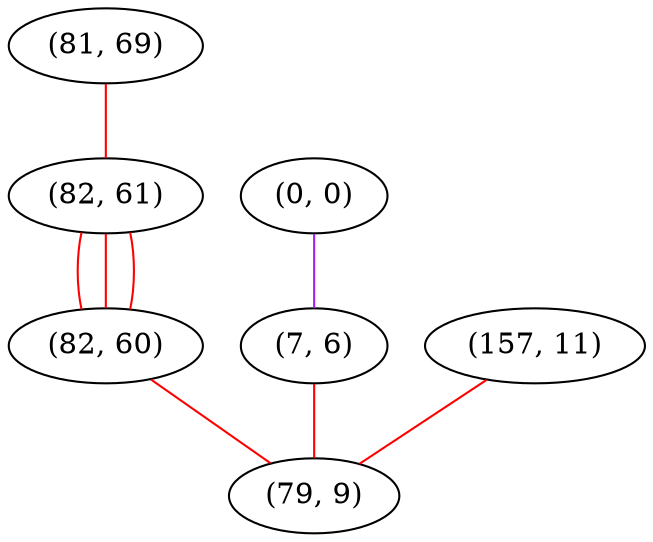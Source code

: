 graph "" {
"(81, 69)";
"(0, 0)";
"(7, 6)";
"(157, 11)";
"(82, 61)";
"(82, 60)";
"(79, 9)";
"(81, 69)" -- "(82, 61)"  [color=red, key=0, weight=1];
"(0, 0)" -- "(7, 6)"  [color=purple, key=0, weight=4];
"(7, 6)" -- "(79, 9)"  [color=red, key=0, weight=1];
"(157, 11)" -- "(79, 9)"  [color=red, key=0, weight=1];
"(82, 61)" -- "(82, 60)"  [color=red, key=0, weight=1];
"(82, 61)" -- "(82, 60)"  [color=red, key=1, weight=1];
"(82, 61)" -- "(82, 60)"  [color=red, key=2, weight=1];
"(82, 60)" -- "(79, 9)"  [color=red, key=0, weight=1];
}
